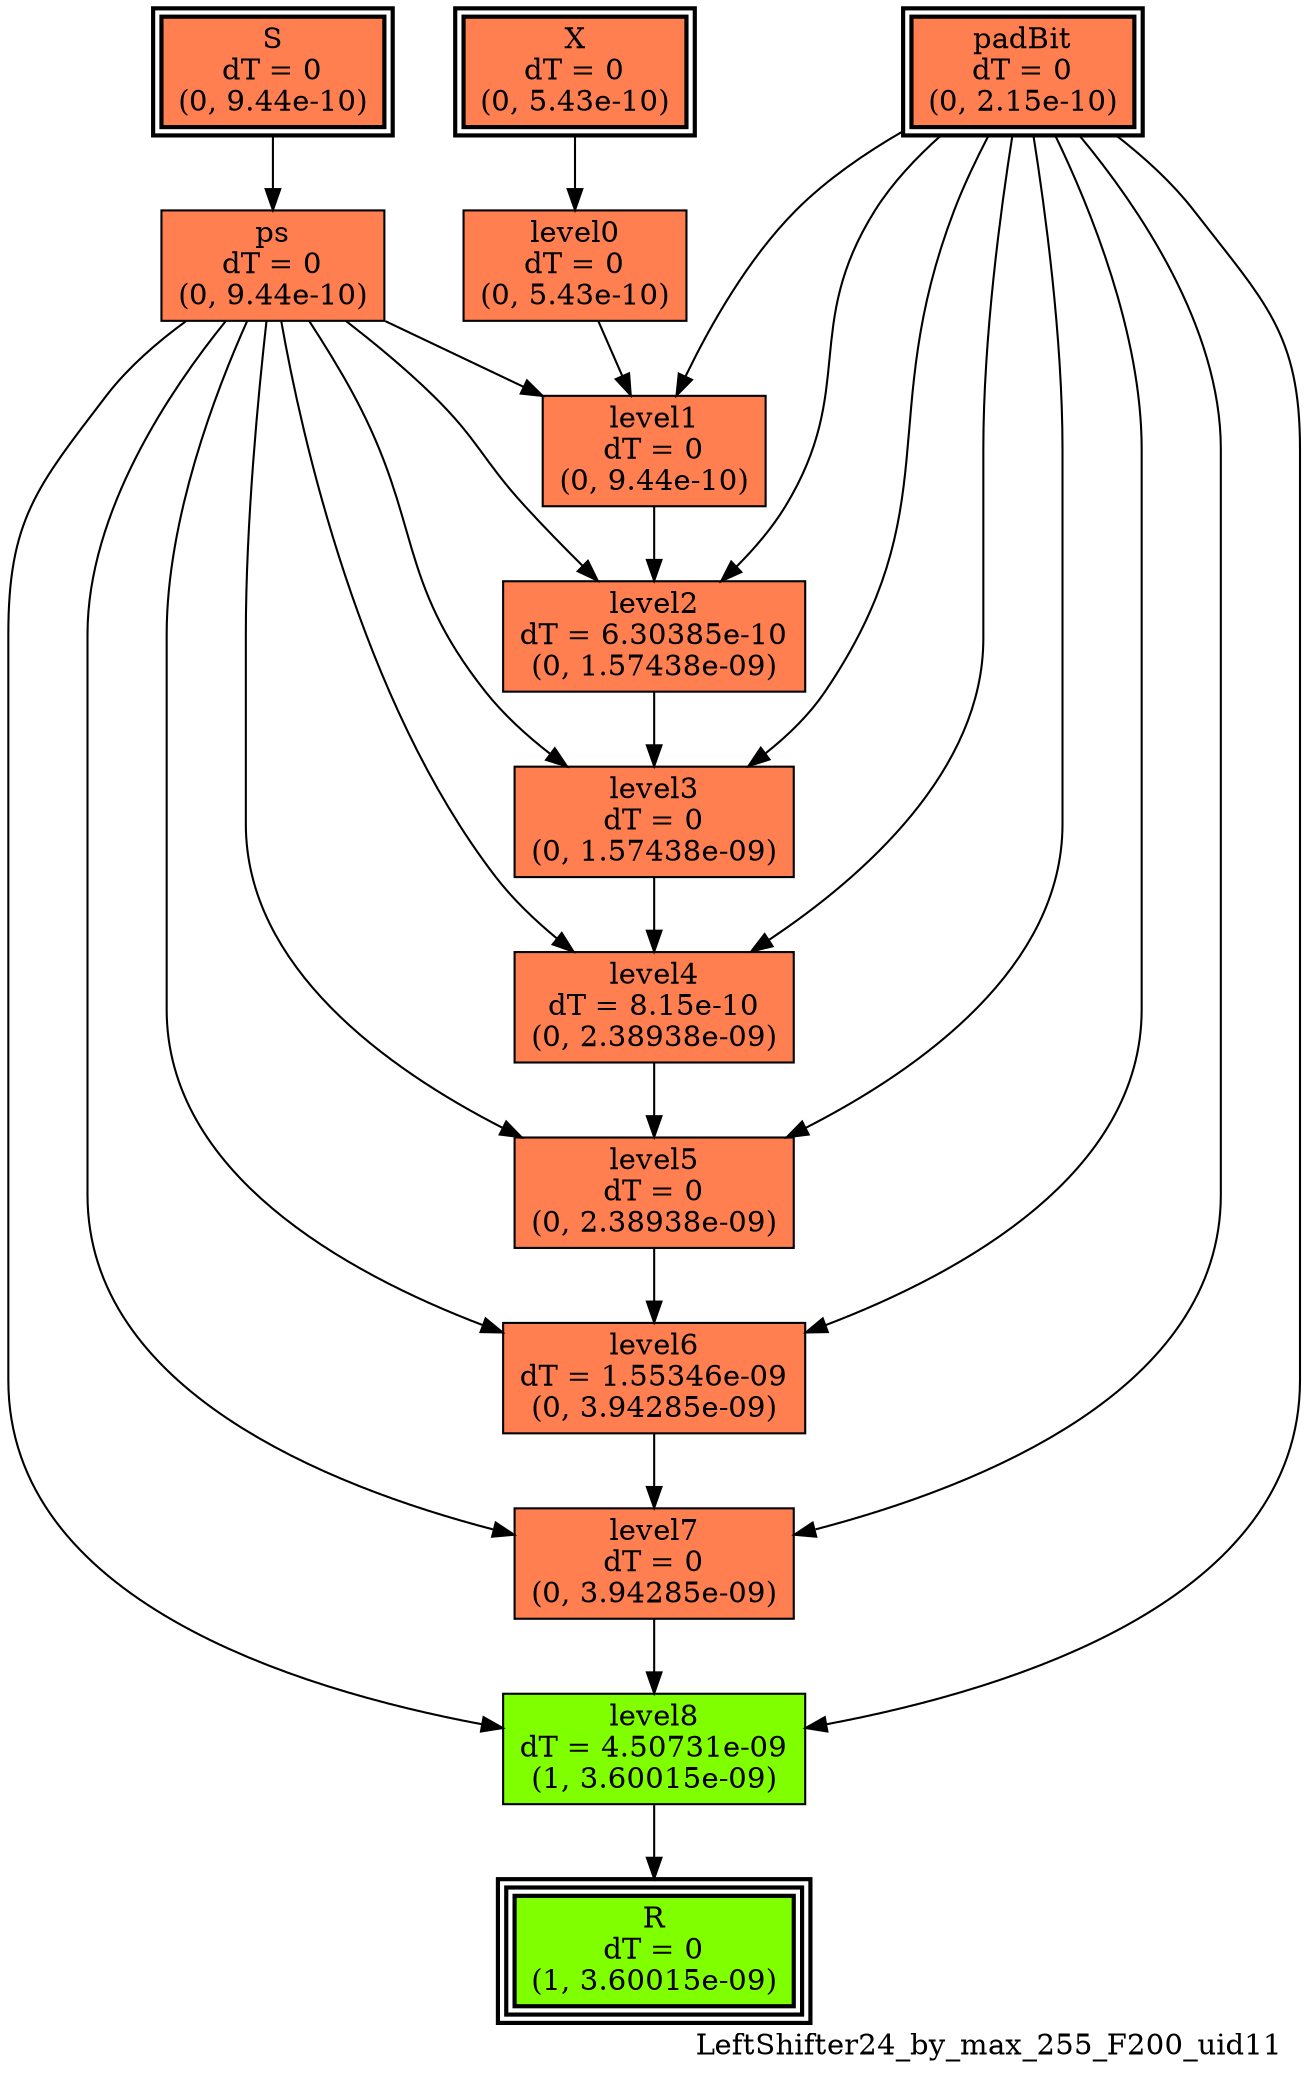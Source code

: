 digraph LeftShifter24_by_max_255_F200_uid11
{
	//graph drawing options
	label=LeftShifter24_by_max_255_F200_uid11;
	labelloc=bottom;
	labeljust=right;
	ratio=auto;
	nodesep=0.25;
	ranksep=0.5;

	//input/output signals of operator LeftShifter24_by_max_255_F200_uid11
	X__LeftShifter24_by_max_255_F200_uid11 [ label="X\ndT = 0\n(0, 5.43e-10)", shape=box, color=black, style="bold, filled", fillcolor=coral, peripheries=2 ];
	S__LeftShifter24_by_max_255_F200_uid11 [ label="S\ndT = 0\n(0, 9.44e-10)", shape=box, color=black, style="bold, filled", fillcolor=coral, peripheries=2 ];
	padBit__LeftShifter24_by_max_255_F200_uid11 [ label="padBit\ndT = 0\n(0, 2.15e-10)", shape=box, color=black, style="bold, filled", fillcolor=coral, peripheries=2 ];
	R__LeftShifter24_by_max_255_F200_uid11 [ label="R\ndT = 0\n(1, 3.60015e-09)", shape=box, color=black, style="bold, filled", fillcolor=chartreuse, peripheries=3 ];
	{rank=same X__LeftShifter24_by_max_255_F200_uid11, S__LeftShifter24_by_max_255_F200_uid11, padBit__LeftShifter24_by_max_255_F200_uid11};
	{rank=same R__LeftShifter24_by_max_255_F200_uid11};
	//internal signals of operator LeftShifter24_by_max_255_F200_uid11
	ps__LeftShifter24_by_max_255_F200_uid11 [ label="ps\ndT = 0\n(0, 9.44e-10)", shape=box, color=black, style=filled, fillcolor=coral, peripheries=1 ];
	level0__LeftShifter24_by_max_255_F200_uid11 [ label="level0\ndT = 0\n(0, 5.43e-10)", shape=box, color=black, style=filled, fillcolor=coral, peripheries=1 ];
	level1__LeftShifter24_by_max_255_F200_uid11 [ label="level1\ndT = 0\n(0, 9.44e-10)", shape=box, color=black, style=filled, fillcolor=coral, peripheries=1 ];
	level2__LeftShifter24_by_max_255_F200_uid11 [ label="level2\ndT = 6.30385e-10\n(0, 1.57438e-09)", shape=box, color=black, style=filled, fillcolor=coral, peripheries=1 ];
	level3__LeftShifter24_by_max_255_F200_uid11 [ label="level3\ndT = 0\n(0, 1.57438e-09)", shape=box, color=black, style=filled, fillcolor=coral, peripheries=1 ];
	level4__LeftShifter24_by_max_255_F200_uid11 [ label="level4\ndT = 8.15e-10\n(0, 2.38938e-09)", shape=box, color=black, style=filled, fillcolor=coral, peripheries=1 ];
	level5__LeftShifter24_by_max_255_F200_uid11 [ label="level5\ndT = 0\n(0, 2.38938e-09)", shape=box, color=black, style=filled, fillcolor=coral, peripheries=1 ];
	level6__LeftShifter24_by_max_255_F200_uid11 [ label="level6\ndT = 1.55346e-09\n(0, 3.94285e-09)", shape=box, color=black, style=filled, fillcolor=coral, peripheries=1 ];
	level7__LeftShifter24_by_max_255_F200_uid11 [ label="level7\ndT = 0\n(0, 3.94285e-09)", shape=box, color=black, style=filled, fillcolor=coral, peripheries=1 ];
	level8__LeftShifter24_by_max_255_F200_uid11 [ label="level8\ndT = 4.50731e-09\n(1, 3.60015e-09)", shape=box, color=black, style=filled, fillcolor=chartreuse, peripheries=1 ];

	//subcomponents of operator LeftShifter24_by_max_255_F200_uid11

	//input and internal signal connections of operator LeftShifter24_by_max_255_F200_uid11
	X__LeftShifter24_by_max_255_F200_uid11 -> level0__LeftShifter24_by_max_255_F200_uid11 [ arrowhead=normal, arrowsize=1.0, arrowtail=normal, color=black, dir=forward  ];
	S__LeftShifter24_by_max_255_F200_uid11 -> ps__LeftShifter24_by_max_255_F200_uid11 [ arrowhead=normal, arrowsize=1.0, arrowtail=normal, color=black, dir=forward  ];
	padBit__LeftShifter24_by_max_255_F200_uid11 -> level1__LeftShifter24_by_max_255_F200_uid11 [ arrowhead=normal, arrowsize=1.0, arrowtail=normal, color=black, dir=forward  ];
	padBit__LeftShifter24_by_max_255_F200_uid11 -> level2__LeftShifter24_by_max_255_F200_uid11 [ arrowhead=normal, arrowsize=1.0, arrowtail=normal, color=black, dir=forward  ];
	padBit__LeftShifter24_by_max_255_F200_uid11 -> level3__LeftShifter24_by_max_255_F200_uid11 [ arrowhead=normal, arrowsize=1.0, arrowtail=normal, color=black, dir=forward  ];
	padBit__LeftShifter24_by_max_255_F200_uid11 -> level4__LeftShifter24_by_max_255_F200_uid11 [ arrowhead=normal, arrowsize=1.0, arrowtail=normal, color=black, dir=forward  ];
	padBit__LeftShifter24_by_max_255_F200_uid11 -> level5__LeftShifter24_by_max_255_F200_uid11 [ arrowhead=normal, arrowsize=1.0, arrowtail=normal, color=black, dir=forward  ];
	padBit__LeftShifter24_by_max_255_F200_uid11 -> level6__LeftShifter24_by_max_255_F200_uid11 [ arrowhead=normal, arrowsize=1.0, arrowtail=normal, color=black, dir=forward  ];
	padBit__LeftShifter24_by_max_255_F200_uid11 -> level7__LeftShifter24_by_max_255_F200_uid11 [ arrowhead=normal, arrowsize=1.0, arrowtail=normal, color=black, dir=forward  ];
	padBit__LeftShifter24_by_max_255_F200_uid11 -> level8__LeftShifter24_by_max_255_F200_uid11 [ arrowhead=normal, arrowsize=1.0, arrowtail=normal, color=black, dir=forward  ];
	ps__LeftShifter24_by_max_255_F200_uid11 -> level1__LeftShifter24_by_max_255_F200_uid11 [ arrowhead=normal, arrowsize=1.0, arrowtail=normal, color=black, dir=forward  ];
	ps__LeftShifter24_by_max_255_F200_uid11 -> level2__LeftShifter24_by_max_255_F200_uid11 [ arrowhead=normal, arrowsize=1.0, arrowtail=normal, color=black, dir=forward  ];
	ps__LeftShifter24_by_max_255_F200_uid11 -> level3__LeftShifter24_by_max_255_F200_uid11 [ arrowhead=normal, arrowsize=1.0, arrowtail=normal, color=black, dir=forward  ];
	ps__LeftShifter24_by_max_255_F200_uid11 -> level4__LeftShifter24_by_max_255_F200_uid11 [ arrowhead=normal, arrowsize=1.0, arrowtail=normal, color=black, dir=forward  ];
	ps__LeftShifter24_by_max_255_F200_uid11 -> level5__LeftShifter24_by_max_255_F200_uid11 [ arrowhead=normal, arrowsize=1.0, arrowtail=normal, color=black, dir=forward  ];
	ps__LeftShifter24_by_max_255_F200_uid11 -> level6__LeftShifter24_by_max_255_F200_uid11 [ arrowhead=normal, arrowsize=1.0, arrowtail=normal, color=black, dir=forward  ];
	ps__LeftShifter24_by_max_255_F200_uid11 -> level7__LeftShifter24_by_max_255_F200_uid11 [ arrowhead=normal, arrowsize=1.0, arrowtail=normal, color=black, dir=forward  ];
	ps__LeftShifter24_by_max_255_F200_uid11 -> level8__LeftShifter24_by_max_255_F200_uid11 [ arrowhead=normal, arrowsize=1.0, arrowtail=normal, color=black, dir=forward  ];
	level0__LeftShifter24_by_max_255_F200_uid11 -> level1__LeftShifter24_by_max_255_F200_uid11 [ arrowhead=normal, arrowsize=1.0, arrowtail=normal, color=black, dir=forward  ];
	level1__LeftShifter24_by_max_255_F200_uid11 -> level2__LeftShifter24_by_max_255_F200_uid11 [ arrowhead=normal, arrowsize=1.0, arrowtail=normal, color=black, dir=forward  ];
	level2__LeftShifter24_by_max_255_F200_uid11 -> level3__LeftShifter24_by_max_255_F200_uid11 [ arrowhead=normal, arrowsize=1.0, arrowtail=normal, color=black, dir=forward  ];
	level3__LeftShifter24_by_max_255_F200_uid11 -> level4__LeftShifter24_by_max_255_F200_uid11 [ arrowhead=normal, arrowsize=1.0, arrowtail=normal, color=black, dir=forward  ];
	level4__LeftShifter24_by_max_255_F200_uid11 -> level5__LeftShifter24_by_max_255_F200_uid11 [ arrowhead=normal, arrowsize=1.0, arrowtail=normal, color=black, dir=forward  ];
	level5__LeftShifter24_by_max_255_F200_uid11 -> level6__LeftShifter24_by_max_255_F200_uid11 [ arrowhead=normal, arrowsize=1.0, arrowtail=normal, color=black, dir=forward  ];
	level6__LeftShifter24_by_max_255_F200_uid11 -> level7__LeftShifter24_by_max_255_F200_uid11 [ arrowhead=normal, arrowsize=1.0, arrowtail=normal, color=black, dir=forward  ];
	level7__LeftShifter24_by_max_255_F200_uid11 -> level8__LeftShifter24_by_max_255_F200_uid11 [ arrowhead=normal, arrowsize=1.0, arrowtail=normal, color=black, dir=forward  ];
	level8__LeftShifter24_by_max_255_F200_uid11 -> R__LeftShifter24_by_max_255_F200_uid11 [ arrowhead=normal, arrowsize=1.0, arrowtail=normal, color=black, dir=forward  ];
}

